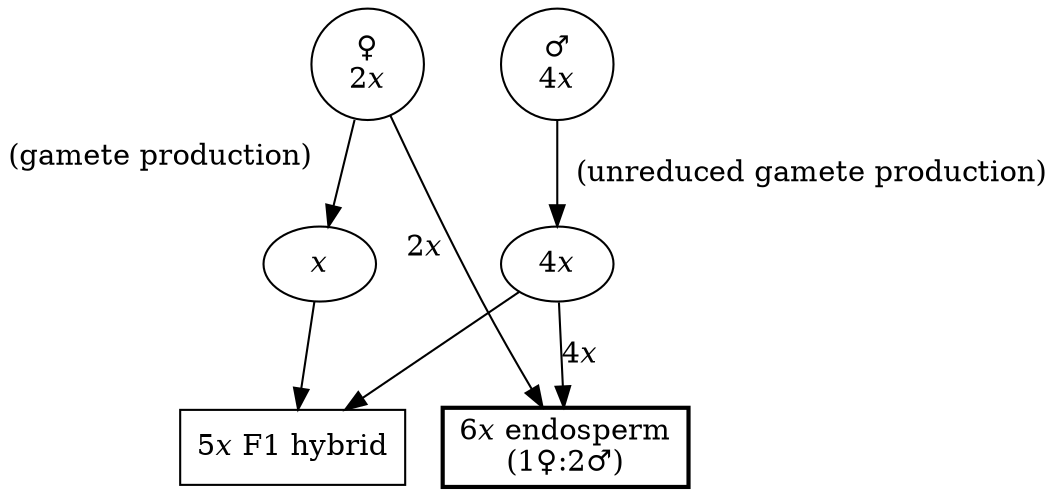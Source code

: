 digraph "Diploid-tetraploid hybridisation" {
"♀
2𝑥" -> "𝑥" [xlabel="(gamete production)   "]
"♂
4𝑥" -> "4𝑥" [label="  (unreduced gamete production)"]
"5𝑥 F1 hybrid" [shape="box"]
"6𝑥 endosperm
(1♀:2♂)" [shape="box", style="bold"]
"4𝑥" -> "5𝑥 F1 hybrid" 
"𝑥" -> "5𝑥 F1 hybrid" 
"♀
2𝑥" -> "6𝑥 endosperm
(1♀:2♂)" [xlabel="2𝑥  "]
"4𝑥" -> "6𝑥 endosperm
(1♀:2♂)" [label="4𝑥"]
}